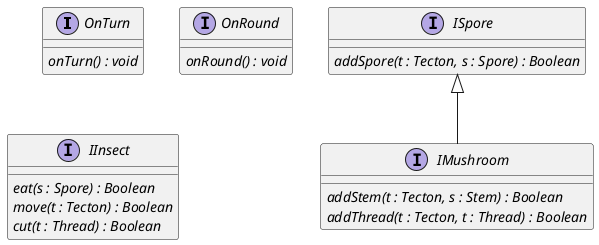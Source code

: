 @startuml interface

interface OnTurn{
    {abstract} onTurn() : void
}

interface OnRound{
    {abstract} onRound() : void
}

interface IInsect{
    {abstract} eat(s : Spore) : Boolean
    {abstract} move(t : Tecton) : Boolean
    {abstract} cut(t : Thread) : Boolean
}

interface ISpore{
    {abstract} addSpore(t : Tecton, s : Spore) : Boolean
}

interface IMushroom implements ISpore{
    {abstract} addStem(t : Tecton, s : Stem) : Boolean
    {abstract} addThread(t : Tecton, t : Thread) : Boolean
}

@enduml